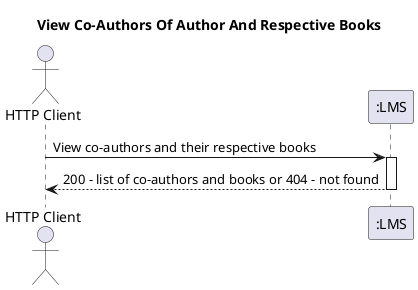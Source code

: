 @startuml
title View Co-Authors Of Author And Respective Books
actor HTTP_Client as "HTTP Client"
participant LMS as ":LMS"
autoactivate on

HTTP_Client -> LMS : View co-authors and their respective books
LMS --> HTTP_Client : 200 - list of co-authors and books or 404 - not found

@enduml